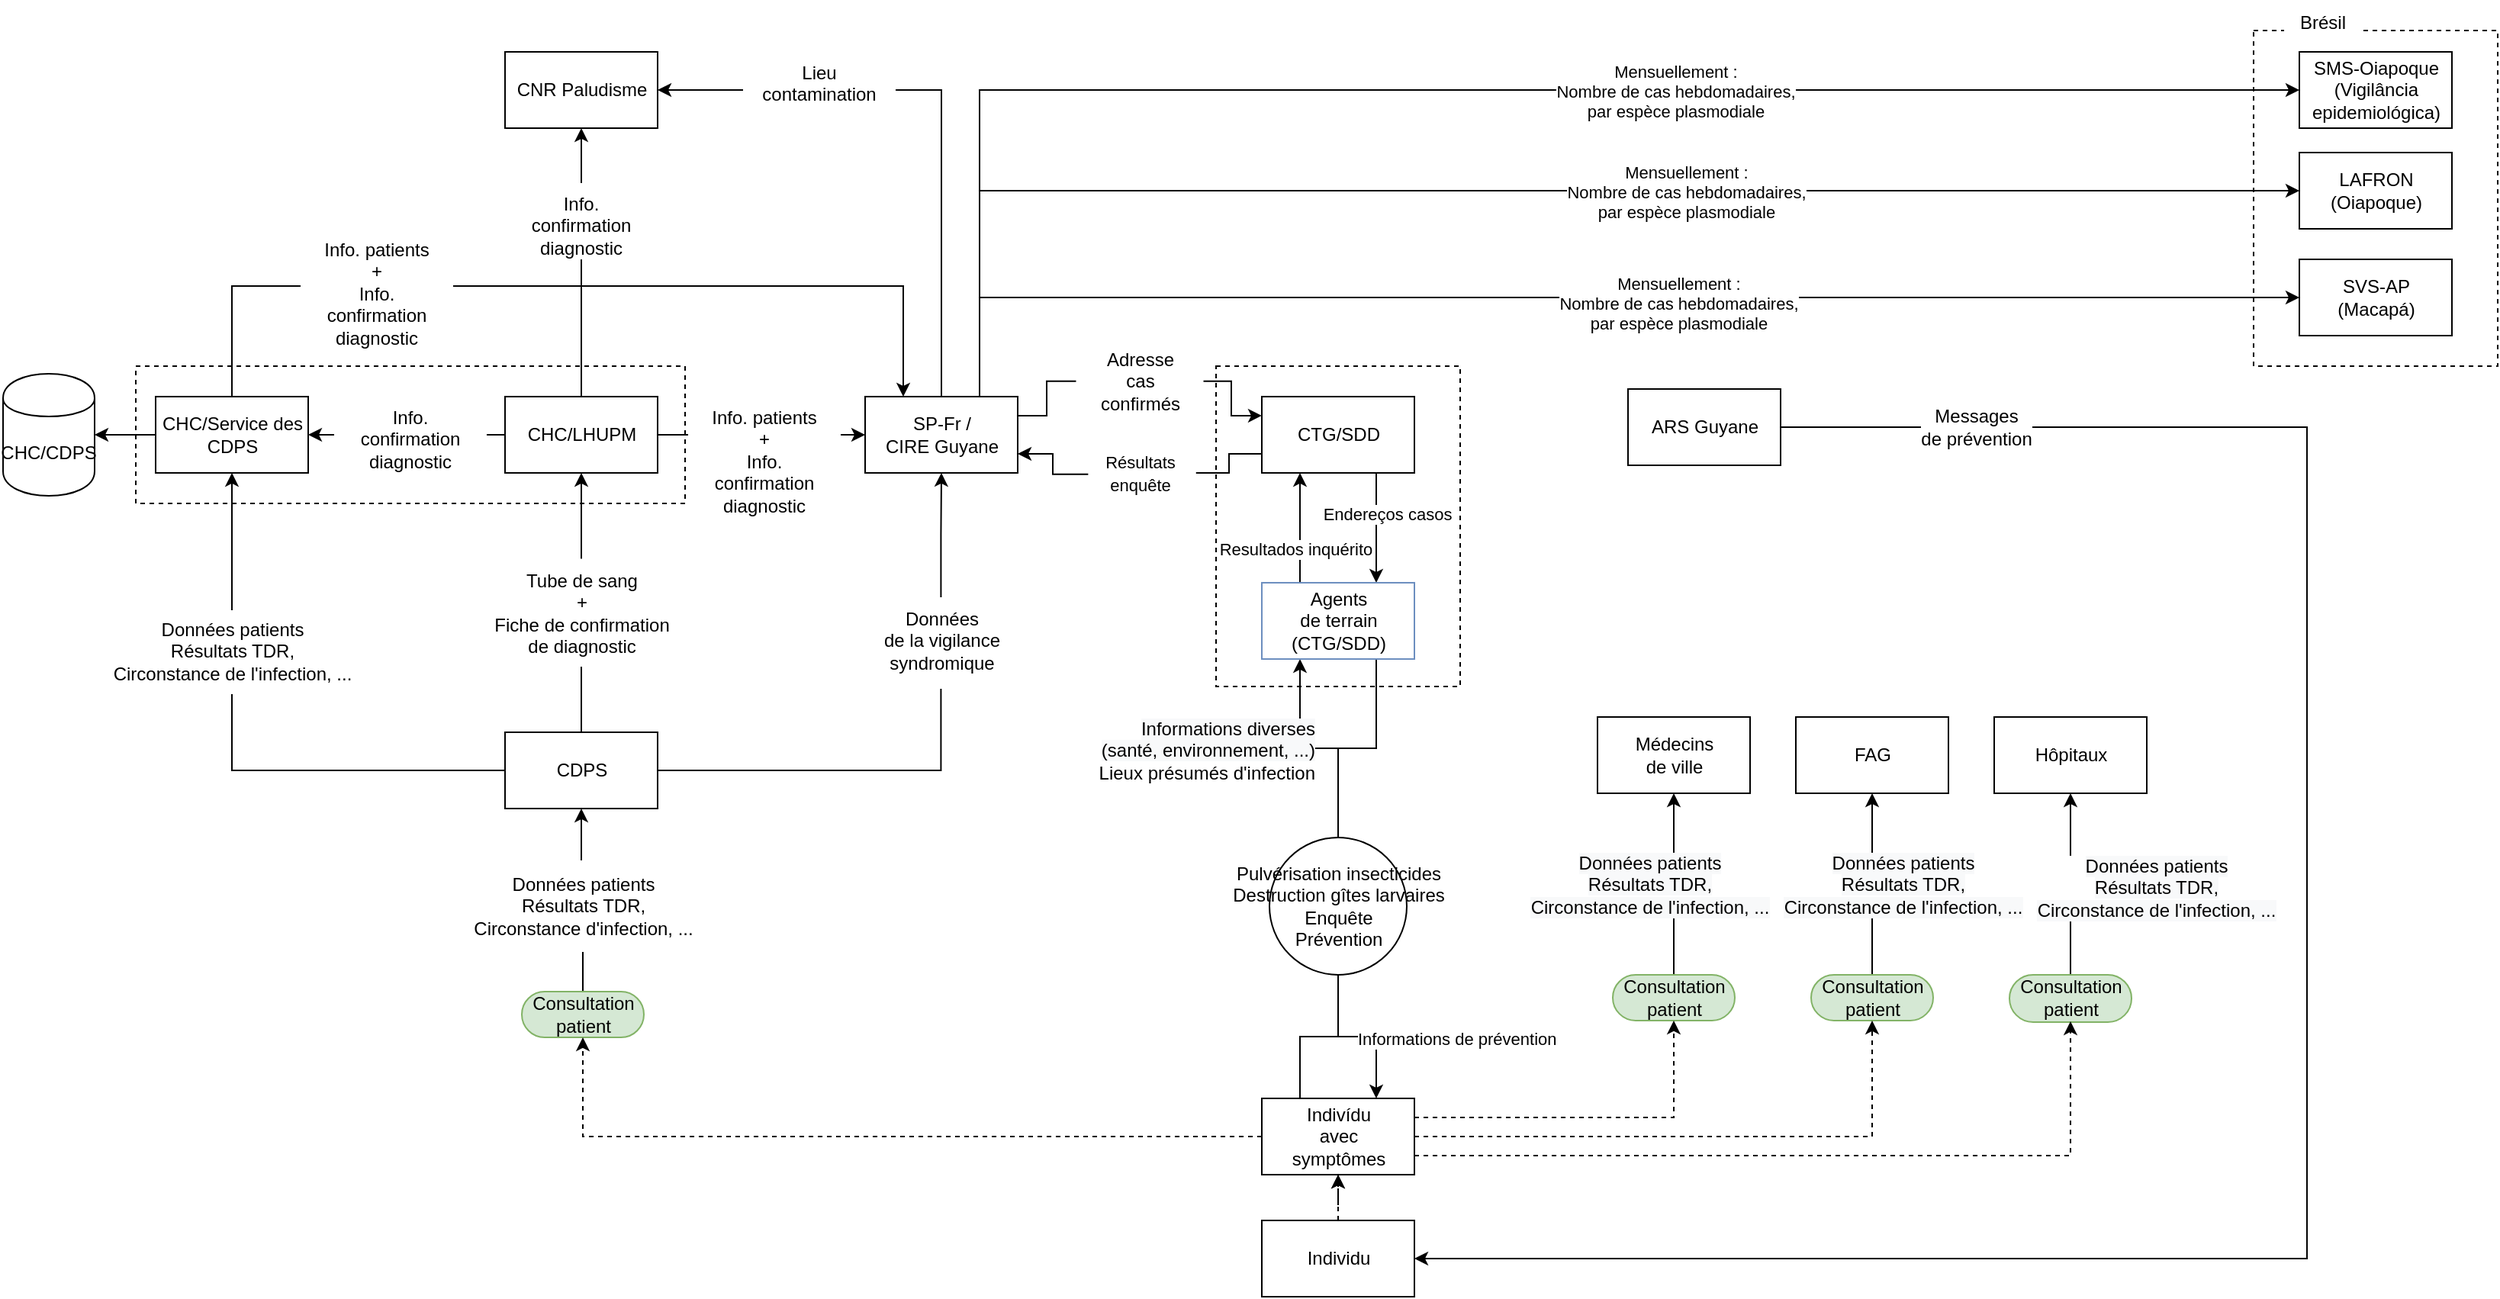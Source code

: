 <mxfile version="20.6.1" type="github">
  <diagram id="g7fYQ90FhEnoCOdFYeij" name="Page-1">
    <mxGraphModel dx="1355" dy="707" grid="0" gridSize="10" guides="1" tooltips="1" connect="1" arrows="1" fold="1" page="1" pageScale="1" pageWidth="827" pageHeight="1169" math="0" shadow="0">
      <root>
        <mxCell id="0" />
        <mxCell id="1" parent="0" />
        <mxCell id="soGgQo1d9cTRyv0vqCLj-78" value="" style="html=1;dashed=1;whitespace=wrap;fillColor=none;" parent="1" vertex="1">
          <mxGeometry x="890" y="520" width="160" height="210" as="geometry" />
        </mxCell>
        <mxCell id="soGgQo1d9cTRyv0vqCLj-1" value="CHC/CDPS" style="shape=cylinder;whiteSpace=wrap;html=1;boundedLbl=1;backgroundOutline=1;" parent="1" vertex="1">
          <mxGeometry x="95" y="524.99" width="60" height="80" as="geometry" />
        </mxCell>
        <mxCell id="soGgQo1d9cTRyv0vqCLj-3" style="edgeStyle=elbowEdgeStyle;rounded=0;orthogonalLoop=1;jettySize=auto;elbow=vertical;html=1;entryX=0.5;entryY=1;entryDx=0;entryDy=0;startArrow=none;exitX=0.5;exitY=-0.011;exitDx=0;exitDy=0;exitPerimeter=0;" parent="1" source="soGgQo1d9cTRyv0vqCLj-36" target="soGgQo1d9cTRyv0vqCLj-16" edge="1">
          <mxGeometry relative="1" as="geometry">
            <mxPoint x="474" y="619.99" as="sourcePoint" />
          </mxGeometry>
        </mxCell>
        <mxCell id="soGgQo1d9cTRyv0vqCLj-4" style="edgeStyle=elbowEdgeStyle;rounded=0;orthogonalLoop=1;jettySize=auto;html=1;entryX=0.5;entryY=1;entryDx=0;entryDy=0;startArrow=none;exitX=0.497;exitY=0.025;exitDx=0;exitDy=0;exitPerimeter=0;elbow=vertical;fillColor=#e51400;strokeColor=#000000;" parent="1" source="soGgQo1d9cTRyv0vqCLj-40" target="soGgQo1d9cTRyv0vqCLj-11" edge="1">
          <mxGeometry relative="1" as="geometry" />
        </mxCell>
        <mxCell id="soGgQo1d9cTRyv0vqCLj-85" style="edgeStyle=orthogonalEdgeStyle;rounded=0;orthogonalLoop=1;jettySize=auto;html=1;exitX=0;exitY=0.5;exitDx=0;exitDy=0;endArrow=none;endFill=0;" parent="1" source="soGgQo1d9cTRyv0vqCLj-5" target="soGgQo1d9cTRyv0vqCLj-38" edge="1">
          <mxGeometry relative="1" as="geometry" />
        </mxCell>
        <mxCell id="soGgQo1d9cTRyv0vqCLj-5" value="CDPS" style="html=1;dashed=0;whitespace=wrap;" parent="1" vertex="1">
          <mxGeometry x="424" y="760" width="100" height="50" as="geometry" />
        </mxCell>
        <mxCell id="soGgQo1d9cTRyv0vqCLj-6" style="edgeStyle=elbowEdgeStyle;rounded=0;orthogonalLoop=1;jettySize=auto;html=1;entryX=1;entryY=0.5;entryDx=0;entryDy=0;elbow=vertical;startArrow=none;exitX=0;exitY=0.5;exitDx=0;exitDy=0;" parent="1" source="soGgQo1d9cTRyv0vqCLj-7" target="soGgQo1d9cTRyv0vqCLj-1" edge="1">
          <mxGeometry relative="1" as="geometry">
            <mxPoint x="150" y="-390.01" as="targetPoint" />
            <mxPoint x="65" y="-420.01" as="sourcePoint" />
          </mxGeometry>
        </mxCell>
        <mxCell id="soGgQo1d9cTRyv0vqCLj-88" style="edgeStyle=orthogonalEdgeStyle;rounded=0;orthogonalLoop=1;jettySize=auto;html=1;exitX=1;exitY=0.75;exitDx=0;exitDy=0;entryX=0.25;entryY=0;entryDx=0;entryDy=0;fontColor=#000000;endArrow=classic;endFill=1;" parent="1" source="soGgQo1d9cTRyv0vqCLj-89" target="soGgQo1d9cTRyv0vqCLj-11" edge="1">
          <mxGeometry relative="1" as="geometry" />
        </mxCell>
        <mxCell id="soGgQo1d9cTRyv0vqCLj-90" style="edgeStyle=orthogonalEdgeStyle;rounded=0;orthogonalLoop=1;jettySize=auto;html=1;exitX=0.5;exitY=0;exitDx=0;exitDy=0;entryX=0;entryY=0.75;entryDx=0;entryDy=0;fontColor=#000000;endArrow=none;endFill=0;" parent="1" source="soGgQo1d9cTRyv0vqCLj-7" target="soGgQo1d9cTRyv0vqCLj-89" edge="1">
          <mxGeometry relative="1" as="geometry" />
        </mxCell>
        <mxCell id="soGgQo1d9cTRyv0vqCLj-7" value="CHC/Service des&lt;br&gt;CDPS" style="html=1;dashed=0;whitespace=wrap;" parent="1" vertex="1">
          <mxGeometry x="195" y="539.99" width="100" height="50" as="geometry" />
        </mxCell>
        <mxCell id="n1sZ7gGWq_7eU4WZFnXG-4" style="edgeStyle=orthogonalEdgeStyle;rounded=0;orthogonalLoop=1;jettySize=auto;html=1;exitX=0.75;exitY=0;exitDx=0;exitDy=0;entryX=0;entryY=0.5;entryDx=0;entryDy=0;" parent="1" source="soGgQo1d9cTRyv0vqCLj-11" target="n1sZ7gGWq_7eU4WZFnXG-1" edge="1">
          <mxGeometry relative="1" as="geometry" />
        </mxCell>
        <mxCell id="n1sZ7gGWq_7eU4WZFnXG-9" value="Mensuellement :&lt;br&gt;Nombre de cas hebdomadaires,&lt;br&gt;par espèce plasmodiale" style="edgeLabel;html=1;align=center;verticalAlign=middle;resizable=0;points=[];" parent="n1sZ7gGWq_7eU4WZFnXG-4" vertex="1" connectable="0">
          <mxGeometry x="0.233" y="-1" relative="1" as="geometry">
            <mxPoint as="offset" />
          </mxGeometry>
        </mxCell>
        <mxCell id="n1sZ7gGWq_7eU4WZFnXG-5" style="edgeStyle=orthogonalEdgeStyle;rounded=0;orthogonalLoop=1;jettySize=auto;html=1;exitX=0.75;exitY=0;exitDx=0;exitDy=0;entryX=0;entryY=0.5;entryDx=0;entryDy=0;" parent="1" source="soGgQo1d9cTRyv0vqCLj-11" target="n1sZ7gGWq_7eU4WZFnXG-2" edge="1">
          <mxGeometry relative="1" as="geometry" />
        </mxCell>
        <mxCell id="n1sZ7gGWq_7eU4WZFnXG-10" value="Mensuellement :&lt;br&gt;Nombre de cas hebdomadaires,&lt;br&gt;par espèce plasmodiale" style="edgeLabel;html=1;align=center;verticalAlign=middle;resizable=0;points=[];" parent="n1sZ7gGWq_7eU4WZFnXG-5" vertex="1" connectable="0">
          <mxGeometry x="0.196" y="-1" relative="1" as="geometry">
            <mxPoint as="offset" />
          </mxGeometry>
        </mxCell>
        <mxCell id="n1sZ7gGWq_7eU4WZFnXG-6" style="edgeStyle=orthogonalEdgeStyle;rounded=0;orthogonalLoop=1;jettySize=auto;html=1;exitX=0.75;exitY=0;exitDx=0;exitDy=0;entryX=0;entryY=0.5;entryDx=0;entryDy=0;" parent="1" source="soGgQo1d9cTRyv0vqCLj-11" target="n1sZ7gGWq_7eU4WZFnXG-3" edge="1">
          <mxGeometry relative="1" as="geometry" />
        </mxCell>
        <mxCell id="n1sZ7gGWq_7eU4WZFnXG-11" value="Mensuellement :&lt;br&gt;Nombre de cas hebdomadaires,&lt;br&gt;par espèce plasmodiale" style="edgeLabel;html=1;align=center;verticalAlign=middle;resizable=0;points=[];" parent="n1sZ7gGWq_7eU4WZFnXG-6" vertex="1" connectable="0">
          <mxGeometry x="0.125" y="-4" relative="1" as="geometry">
            <mxPoint as="offset" />
          </mxGeometry>
        </mxCell>
        <mxCell id="soGgQo1d9cTRyv0vqCLj-11" value="SP-Fr /&lt;br&gt;CIRE Guyane" style="html=1;dashed=0;whitespace=wrap;" parent="1" vertex="1">
          <mxGeometry x="660" y="539.99" width="100" height="50" as="geometry" />
        </mxCell>
        <mxCell id="soGgQo1d9cTRyv0vqCLj-12" value="CNR Paludisme" style="html=1;dashed=0;whitespace=wrap;" parent="1" vertex="1">
          <mxGeometry x="424" y="314" width="100" height="50" as="geometry" />
        </mxCell>
        <mxCell id="soGgQo1d9cTRyv0vqCLj-13" style="edgeStyle=orthogonalEdgeStyle;rounded=0;orthogonalLoop=1;jettySize=auto;html=1;exitX=0.5;exitY=0;exitDx=0;exitDy=0;entryX=0.5;entryY=1;entryDx=0;entryDy=0;startArrow=none;" parent="1" source="soGgQo1d9cTRyv0vqCLj-49" target="soGgQo1d9cTRyv0vqCLj-12" edge="1">
          <mxGeometry relative="1" as="geometry" />
        </mxCell>
        <mxCell id="soGgQo1d9cTRyv0vqCLj-14" style="edgeStyle=elbowEdgeStyle;rounded=0;orthogonalLoop=1;jettySize=auto;elbow=vertical;html=1;exitX=0;exitY=0.5;exitDx=0;exitDy=0;entryX=1;entryY=0.5;entryDx=0;entryDy=0;startArrow=none;" parent="1" source="soGgQo1d9cTRyv0vqCLj-58" target="soGgQo1d9cTRyv0vqCLj-7" edge="1">
          <mxGeometry relative="1" as="geometry">
            <Array as="points" />
          </mxGeometry>
        </mxCell>
        <mxCell id="soGgQo1d9cTRyv0vqCLj-15" style="edgeStyle=elbowEdgeStyle;rounded=0;orthogonalLoop=1;jettySize=auto;elbow=vertical;html=1;entryX=0;entryY=0.5;entryDx=0;entryDy=0;startArrow=none;" parent="1" source="soGgQo1d9cTRyv0vqCLj-51" target="soGgQo1d9cTRyv0vqCLj-11" edge="1">
          <mxGeometry relative="1" as="geometry" />
        </mxCell>
        <mxCell id="soGgQo1d9cTRyv0vqCLj-16" value="CHC/LHUPM" style="html=1;dashed=0;whitespace=wrap;" parent="1" vertex="1">
          <mxGeometry x="424" y="539.99" width="100" height="50" as="geometry" />
        </mxCell>
        <mxCell id="soGgQo1d9cTRyv0vqCLj-17" style="edgeStyle=elbowEdgeStyle;rounded=0;orthogonalLoop=1;jettySize=auto;html=1;startArrow=none;" parent="1" source="soGgQo1d9cTRyv0vqCLj-42" target="soGgQo1d9cTRyv0vqCLj-5" edge="1">
          <mxGeometry relative="1" as="geometry" />
        </mxCell>
        <mxCell id="soGgQo1d9cTRyv0vqCLj-18" style="edgeStyle=elbowEdgeStyle;rounded=0;orthogonalLoop=1;jettySize=auto;html=1;exitX=0.017;exitY=0.523;exitDx=0;exitDy=0;entryX=1;entryY=0.75;entryDx=0;entryDy=0;startArrow=none;exitPerimeter=0;" parent="1" source="soGgQo1d9cTRyv0vqCLj-34" target="soGgQo1d9cTRyv0vqCLj-11" edge="1">
          <mxGeometry relative="1" as="geometry" />
        </mxCell>
        <mxCell id="soGgQo1d9cTRyv0vqCLj-19" style="edgeStyle=orthogonalEdgeStyle;rounded=0;orthogonalLoop=1;jettySize=auto;html=1;exitX=0.75;exitY=1;exitDx=0;exitDy=0;entryX=0.75;entryY=0;entryDx=0;entryDy=0;strokeColor=#000000;endArrow=classic;endFill=1;" parent="1" source="soGgQo1d9cTRyv0vqCLj-21" target="soGgQo1d9cTRyv0vqCLj-76" edge="1">
          <mxGeometry relative="1" as="geometry" />
        </mxCell>
        <mxCell id="soGgQo1d9cTRyv0vqCLj-20" value="Endereços casos" style="edgeLabel;html=1;align=center;verticalAlign=middle;resizable=0;points=[];" parent="soGgQo1d9cTRyv0vqCLj-19" vertex="1" connectable="0">
          <mxGeometry x="-0.015" y="1" relative="1" as="geometry">
            <mxPoint x="6" y="-9" as="offset" />
          </mxGeometry>
        </mxCell>
        <mxCell id="soGgQo1d9cTRyv0vqCLj-21" value="CTG/SDD" style="html=1;dashed=0;whitespace=wrap;" parent="1" vertex="1">
          <mxGeometry x="920" y="539.99" width="100" height="50" as="geometry" />
        </mxCell>
        <mxCell id="soGgQo1d9cTRyv0vqCLj-23" value="Médecins&lt;br&gt;de ville" style="html=1;dashed=0;whitespace=wrap;" parent="1" vertex="1">
          <mxGeometry x="1140" y="750" width="100" height="50" as="geometry" />
        </mxCell>
        <mxCell id="soGgQo1d9cTRyv0vqCLj-25" value="FAG" style="html=1;dashed=0;whitespace=wrap;" parent="1" vertex="1">
          <mxGeometry x="1270" y="750" width="100" height="50" as="geometry" />
        </mxCell>
        <mxCell id="soGgQo1d9cTRyv0vqCLj-27" value="Hôpitaux" style="html=1;dashed=0;whitespace=wrap;" parent="1" vertex="1">
          <mxGeometry x="1400" y="750" width="100" height="50" as="geometry" />
        </mxCell>
        <mxCell id="soGgQo1d9cTRyv0vqCLj-28" style="edgeStyle=elbowEdgeStyle;rounded=0;orthogonalLoop=1;jettySize=auto;html=1;entryX=0.5;entryY=1;entryDx=0;entryDy=0;exitX=0.5;exitY=0.5;exitDx=0;exitDy=-15;exitPerimeter=0;" parent="1" source="soGgQo1d9cTRyv0vqCLj-61" target="soGgQo1d9cTRyv0vqCLj-23" edge="1">
          <mxGeometry relative="1" as="geometry">
            <mxPoint x="1190" y="465" as="targetPoint" />
            <mxPoint x="1190" y="603.97" as="sourcePoint" />
          </mxGeometry>
        </mxCell>
        <mxCell id="n1sZ7gGWq_7eU4WZFnXG-26" value="&lt;span style=&quot;background-color: rgb(248, 249, 250);&quot;&gt;Données patients&lt;/span&gt;&lt;br style=&quot;background-color: rgb(248, 249, 250);&quot;&gt;&lt;span style=&quot;background-color: rgb(248, 249, 250);&quot;&gt;Résultats TDR,&lt;/span&gt;&lt;br style=&quot;background-color: rgb(248, 249, 250);&quot;&gt;&lt;span style=&quot;background-color: rgb(248, 249, 250);&quot;&gt;Circonstance de l&#39;infection, ...&lt;/span&gt;" style="edgeLabel;html=1;align=center;verticalAlign=middle;resizable=0;points=[];fontSize=12;" parent="soGgQo1d9cTRyv0vqCLj-28" vertex="1" connectable="0">
          <mxGeometry x="0.319" y="-2" relative="1" as="geometry">
            <mxPoint x="-18" y="19" as="offset" />
          </mxGeometry>
        </mxCell>
        <mxCell id="soGgQo1d9cTRyv0vqCLj-29" style="edgeStyle=elbowEdgeStyle;rounded=0;orthogonalLoop=1;jettySize=auto;html=1;entryX=0.5;entryY=1;entryDx=0;entryDy=0;exitX=0.5;exitY=0.5;exitDx=0;exitDy=-15;exitPerimeter=0;" parent="1" source="soGgQo1d9cTRyv0vqCLj-62" target="soGgQo1d9cTRyv0vqCLj-25" edge="1">
          <mxGeometry relative="1" as="geometry">
            <mxPoint x="1320" y="465" as="targetPoint" />
            <mxPoint x="1320" y="603.97" as="sourcePoint" />
          </mxGeometry>
        </mxCell>
        <mxCell id="n1sZ7gGWq_7eU4WZFnXG-27" value="&lt;span style=&quot;background-color: rgb(248, 249, 250);&quot;&gt;Données patients&lt;/span&gt;&lt;br style=&quot;background-color: rgb(248, 249, 250);&quot;&gt;&lt;span style=&quot;background-color: rgb(248, 249, 250);&quot;&gt;Résultats TDR,&lt;/span&gt;&lt;br style=&quot;background-color: rgb(248, 249, 250);&quot;&gt;&lt;span style=&quot;background-color: rgb(248, 249, 250);&quot;&gt;Circonstance de l&#39;infection, ...&lt;/span&gt;" style="edgeLabel;html=1;align=center;verticalAlign=middle;resizable=0;points=[];fontSize=12;" parent="soGgQo1d9cTRyv0vqCLj-29" vertex="1" connectable="0">
          <mxGeometry x="0.396" relative="1" as="geometry">
            <mxPoint x="20" y="24" as="offset" />
          </mxGeometry>
        </mxCell>
        <mxCell id="soGgQo1d9cTRyv0vqCLj-30" style="edgeStyle=elbowEdgeStyle;rounded=0;orthogonalLoop=1;jettySize=auto;html=1;entryX=0.5;entryY=1;entryDx=0;entryDy=0;exitX=0.5;exitY=0.5;exitDx=0;exitDy=-15;exitPerimeter=0;" parent="1" source="soGgQo1d9cTRyv0vqCLj-63" target="soGgQo1d9cTRyv0vqCLj-27" edge="1">
          <mxGeometry relative="1" as="geometry">
            <mxPoint x="1450" y="465" as="targetPoint" />
            <mxPoint x="1450" y="603.97" as="sourcePoint" />
          </mxGeometry>
        </mxCell>
        <mxCell id="n1sZ7gGWq_7eU4WZFnXG-28" value="&lt;span style=&quot;background-color: rgb(248, 249, 250);&quot;&gt;Données patients&lt;/span&gt;&lt;br style=&quot;background-color: rgb(248, 249, 250);&quot;&gt;&lt;span style=&quot;background-color: rgb(248, 249, 250);&quot;&gt;Résultats TDR,&lt;/span&gt;&lt;br style=&quot;background-color: rgb(248, 249, 250);&quot;&gt;&lt;span style=&quot;background-color: rgb(248, 249, 250);&quot;&gt;Circonstance de l&#39;infection, ...&lt;/span&gt;" style="edgeLabel;html=1;align=center;verticalAlign=middle;resizable=0;points=[];fontSize=12;" parent="soGgQo1d9cTRyv0vqCLj-30" vertex="1" connectable="0">
          <mxGeometry x="0.45" y="-2" relative="1" as="geometry">
            <mxPoint x="54" y="29" as="offset" />
          </mxGeometry>
        </mxCell>
        <mxCell id="soGgQo1d9cTRyv0vqCLj-77" style="edgeStyle=orthogonalEdgeStyle;rounded=0;orthogonalLoop=1;jettySize=auto;html=1;entryX=0;entryY=0.25;entryDx=0;entryDy=0;exitX=1.022;exitY=0.498;exitDx=0;exitDy=0;exitPerimeter=0;" parent="1" source="soGgQo1d9cTRyv0vqCLj-32" target="soGgQo1d9cTRyv0vqCLj-21" edge="1">
          <mxGeometry relative="1" as="geometry" />
        </mxCell>
        <mxCell id="soGgQo1d9cTRyv0vqCLj-32" value="Adresse&lt;br&gt;cas&lt;br&gt;confirmés" style="text;html=1;align=center;verticalAlign=middle;resizable=0;points=[];autosize=1;strokeColor=none;fillColor=none;" parent="1" vertex="1">
          <mxGeometry x="800" y="500" width="80" height="60" as="geometry" />
        </mxCell>
        <mxCell id="soGgQo1d9cTRyv0vqCLj-33" value="" style="edgeStyle=elbowEdgeStyle;rounded=0;orthogonalLoop=1;jettySize=auto;html=1;endArrow=none;entryX=-0.022;entryY=0.498;entryDx=0;entryDy=0;entryPerimeter=0;exitX=1;exitY=0.25;exitDx=0;exitDy=0;" parent="1" source="soGgQo1d9cTRyv0vqCLj-11" target="soGgQo1d9cTRyv0vqCLj-32" edge="1">
          <mxGeometry relative="1" as="geometry">
            <mxPoint x="525" y="183" as="sourcePoint" />
            <mxPoint x="625" y="182.5" as="targetPoint" />
          </mxGeometry>
        </mxCell>
        <mxCell id="soGgQo1d9cTRyv0vqCLj-34" value="&lt;span style=&quot;font-size: 11px; background-color: rgb(255, 255, 255);&quot;&gt;Résultats&lt;br&gt;enquête&lt;br&gt;&lt;/span&gt;" style="text;html=1;align=center;verticalAlign=middle;resizable=0;points=[];autosize=1;strokeColor=none;fillColor=none;" parent="1" vertex="1">
          <mxGeometry x="805" y="570" width="70" height="40" as="geometry" />
        </mxCell>
        <mxCell id="soGgQo1d9cTRyv0vqCLj-35" value="" style="edgeStyle=elbowEdgeStyle;rounded=0;orthogonalLoop=1;jettySize=auto;html=1;endArrow=none;entryX=1.027;entryY=0.5;entryDx=0;entryDy=0;entryPerimeter=0;exitX=0;exitY=0.75;exitDx=0;exitDy=0;" parent="1" source="soGgQo1d9cTRyv0vqCLj-21" target="soGgQo1d9cTRyv0vqCLj-34" edge="1">
          <mxGeometry relative="1" as="geometry">
            <mxPoint x="920" y="580" as="sourcePoint" />
            <mxPoint x="738" y="695" as="targetPoint" />
          </mxGeometry>
        </mxCell>
        <mxCell id="soGgQo1d9cTRyv0vqCLj-36" value="Tube de sang&lt;br&gt;+&lt;br&gt;Fiche de confirmation&lt;br&gt;de diagnostic" style="text;html=1;align=center;verticalAlign=middle;resizable=0;points=[];autosize=1;strokeColor=none;fillColor=none;" parent="1" vertex="1">
          <mxGeometry x="404" y="646.99" width="140" height="70" as="geometry" />
        </mxCell>
        <mxCell id="soGgQo1d9cTRyv0vqCLj-37" value="" style="edgeStyle=elbowEdgeStyle;rounded=0;orthogonalLoop=1;jettySize=auto;elbow=vertical;html=1;entryX=0.5;entryY=1;entryDx=0;entryDy=0;endArrow=none;" parent="1" source="soGgQo1d9cTRyv0vqCLj-5" target="soGgQo1d9cTRyv0vqCLj-36" edge="1">
          <mxGeometry relative="1" as="geometry">
            <mxPoint x="475" y="630" as="sourcePoint" />
            <mxPoint x="475" y="420" as="targetPoint" />
          </mxGeometry>
        </mxCell>
        <mxCell id="soGgQo1d9cTRyv0vqCLj-84" style="edgeStyle=orthogonalEdgeStyle;rounded=0;orthogonalLoop=1;jettySize=auto;html=1;entryX=0.5;entryY=1;entryDx=0;entryDy=0;endArrow=classic;endFill=1;" parent="1" source="soGgQo1d9cTRyv0vqCLj-38" target="soGgQo1d9cTRyv0vqCLj-7" edge="1">
          <mxGeometry relative="1" as="geometry" />
        </mxCell>
        <mxCell id="soGgQo1d9cTRyv0vqCLj-38" value="Données patients&lt;br&gt;Résultats TDR,&lt;br&gt;Circonstance de l&#39;infection, ..." style="text;html=1;align=center;verticalAlign=middle;resizable=0;points=[];autosize=1;strokeColor=none;fillColor=none;" parent="1" vertex="1">
          <mxGeometry x="158" y="679.99" width="174" height="55" as="geometry" />
        </mxCell>
        <mxCell id="soGgQo1d9cTRyv0vqCLj-40" value="Données&lt;br&gt;de la vigilance&lt;br&gt;syndromique" style="text;html=1;align=center;verticalAlign=middle;resizable=0;points=[];autosize=1;strokeColor=none;fillColor=none;" parent="1" vertex="1">
          <mxGeometry x="660" y="670" width="100" height="60" as="geometry" />
        </mxCell>
        <mxCell id="soGgQo1d9cTRyv0vqCLj-41" value="" style="edgeStyle=elbowEdgeStyle;rounded=0;orthogonalLoop=1;jettySize=auto;html=1;endArrow=none;elbow=vertical;exitX=1;exitY=0.5;exitDx=0;exitDy=0;fillColor=#e51400;strokeColor=#000000;entryX=0.497;entryY=1.025;entryDx=0;entryDy=0;entryPerimeter=0;" parent="1" source="soGgQo1d9cTRyv0vqCLj-5" target="soGgQo1d9cTRyv0vqCLj-40" edge="1">
          <mxGeometry relative="1" as="geometry">
            <mxPoint x="525" y="655" as="sourcePoint" />
            <mxPoint x="545" y="267.5" as="targetPoint" />
            <Array as="points">
              <mxPoint x="670" y="785" />
            </Array>
          </mxGeometry>
        </mxCell>
        <mxCell id="soGgQo1d9cTRyv0vqCLj-42" value="Données patients&lt;br&gt;Résultats TDR,&lt;br&gt;Circonstance d&#39;infection, ..." style="text;html=1;align=center;verticalAlign=middle;resizable=0;points=[];autosize=1;strokeColor=none;fillColor=none;" parent="1" vertex="1">
          <mxGeometry x="390" y="843.97" width="170" height="60" as="geometry" />
        </mxCell>
        <mxCell id="soGgQo1d9cTRyv0vqCLj-43" value="" style="edgeStyle=elbowEdgeStyle;rounded=0;orthogonalLoop=1;jettySize=auto;html=1;entryX=0.5;entryY=1;entryDx=0;entryDy=0;endArrow=none;exitX=0.5;exitY=0.5;exitDx=0;exitDy=-15;exitPerimeter=0;" parent="1" source="soGgQo1d9cTRyv0vqCLj-64" target="soGgQo1d9cTRyv0vqCLj-42" edge="1">
          <mxGeometry relative="1" as="geometry">
            <mxPoint x="475" y="848.97" as="sourcePoint" />
            <mxPoint x="475" y="680" as="targetPoint" />
          </mxGeometry>
        </mxCell>
        <mxCell id="soGgQo1d9cTRyv0vqCLj-49" value="&lt;span style=&quot;color: rgb(0, 0, 0);&quot;&gt;Info.&lt;/span&gt;&lt;br style=&quot;color: rgb(0, 0, 0);&quot;&gt;&lt;span style=&quot;color: rgb(0, 0, 0);&quot;&gt;confirmation&lt;/span&gt;&lt;br style=&quot;color: rgb(0, 0, 0);&quot;&gt;&lt;span style=&quot;color: rgb(0, 0, 0);&quot;&gt;diagnostic&lt;/span&gt;" style="text;whiteSpace=wrap;html=1;fontColor=#3399FF;align=center;" parent="1" vertex="1">
          <mxGeometry x="424" y="400" width="100" height="50" as="geometry" />
        </mxCell>
        <mxCell id="soGgQo1d9cTRyv0vqCLj-50" value="" style="edgeStyle=orthogonalEdgeStyle;rounded=0;orthogonalLoop=1;jettySize=auto;html=1;exitX=0.5;exitY=0;exitDx=0;exitDy=0;endArrow=none;entryX=0.5;entryY=1;entryDx=0;entryDy=0;" parent="1" source="soGgQo1d9cTRyv0vqCLj-16" target="soGgQo1d9cTRyv0vqCLj-49" edge="1">
          <mxGeometry relative="1" as="geometry">
            <mxPoint x="445" y="380.5" as="sourcePoint" />
            <mxPoint x="474" y="483" as="targetPoint" />
          </mxGeometry>
        </mxCell>
        <mxCell id="soGgQo1d9cTRyv0vqCLj-51" value="&lt;span style=&quot;color: rgb(0, 0, 0);&quot;&gt;Info. patients&lt;br&gt;+&lt;br&gt;Info.&lt;/span&gt;&lt;br style=&quot;color: rgb(0, 0, 0);&quot;&gt;&lt;span style=&quot;color: rgb(0, 0, 0);&quot;&gt;confirmation&lt;/span&gt;&lt;br style=&quot;color: rgb(0, 0, 0);&quot;&gt;&lt;span style=&quot;color: rgb(0, 0, 0);&quot;&gt;diagnostic&lt;/span&gt;" style="text;whiteSpace=wrap;html=1;fontColor=#3399FF;align=center;" parent="1" vertex="1">
          <mxGeometry x="544" y="539.99" width="100" height="50" as="geometry" />
        </mxCell>
        <mxCell id="soGgQo1d9cTRyv0vqCLj-52" value="" style="edgeStyle=elbowEdgeStyle;rounded=0;orthogonalLoop=1;jettySize=auto;elbow=vertical;html=1;entryX=0;entryY=0.5;entryDx=0;entryDy=0;endArrow=none;exitX=1;exitY=0.5;exitDx=0;exitDy=0;" parent="1" source="soGgQo1d9cTRyv0vqCLj-16" target="soGgQo1d9cTRyv0vqCLj-51" edge="1">
          <mxGeometry relative="1" as="geometry">
            <mxPoint x="395" y="343" as="sourcePoint" />
            <mxPoint x="450" y="238" as="targetPoint" />
          </mxGeometry>
        </mxCell>
        <mxCell id="soGgQo1d9cTRyv0vqCLj-53" style="edgeStyle=elbowEdgeStyle;rounded=0;orthogonalLoop=1;jettySize=auto;html=1;exitX=0;exitY=0.5;exitDx=0;exitDy=0;entryX=1;entryY=0.5;entryDx=0;entryDy=0;strokeWidth=1;fontColor=#3399FF;" parent="1" source="soGgQo1d9cTRyv0vqCLj-54" target="soGgQo1d9cTRyv0vqCLj-12" edge="1">
          <mxGeometry relative="1" as="geometry" />
        </mxCell>
        <mxCell id="soGgQo1d9cTRyv0vqCLj-54" value="&lt;span style=&quot;color: rgb(0, 0, 0);&quot;&gt;Lieu&lt;br&gt;contamination&lt;/span&gt;" style="text;whiteSpace=wrap;html=1;fontColor=#3399FF;align=center;" parent="1" vertex="1">
          <mxGeometry x="580" y="314" width="100" height="50" as="geometry" />
        </mxCell>
        <mxCell id="soGgQo1d9cTRyv0vqCLj-55" value="" style="edgeStyle=elbowEdgeStyle;rounded=0;orthogonalLoop=1;jettySize=auto;html=1;entryX=1;entryY=0.5;entryDx=0;entryDy=0;exitX=0.5;exitY=0;exitDx=0;exitDy=0;endArrow=none;" parent="1" source="soGgQo1d9cTRyv0vqCLj-11" target="soGgQo1d9cTRyv0vqCLj-54" edge="1">
          <mxGeometry relative="1" as="geometry">
            <mxPoint x="475" y="265" as="sourcePoint" />
            <mxPoint x="675" y="345" as="targetPoint" />
            <Array as="points">
              <mxPoint x="710" y="490" />
            </Array>
          </mxGeometry>
        </mxCell>
        <mxCell id="soGgQo1d9cTRyv0vqCLj-58" value="&lt;font color=&quot;#000000&quot;&gt;Info.&lt;br&gt;confirmation&lt;br&gt;diagnostic&lt;/font&gt;" style="text;whiteSpace=wrap;html=1;fontColor=#3399FF;align=center;" parent="1" vertex="1">
          <mxGeometry x="312" y="539.99" width="100" height="50" as="geometry" />
        </mxCell>
        <mxCell id="soGgQo1d9cTRyv0vqCLj-59" value="" style="edgeStyle=elbowEdgeStyle;rounded=0;orthogonalLoop=1;jettySize=auto;elbow=vertical;html=1;exitX=0;exitY=0.5;exitDx=0;exitDy=0;entryX=1;entryY=0.5;entryDx=0;entryDy=0;endArrow=none;" parent="1" source="soGgQo1d9cTRyv0vqCLj-16" target="soGgQo1d9cTRyv0vqCLj-58" edge="1">
          <mxGeometry relative="1" as="geometry">
            <mxPoint x="345" y="380.5" as="sourcePoint" />
            <mxPoint x="305" y="458" as="targetPoint" />
          </mxGeometry>
        </mxCell>
        <mxCell id="soGgQo1d9cTRyv0vqCLj-61" value="Consultation&lt;br&gt;patient" style="html=1;dashed=0;whitespace=wrap;shape=mxgraph.dfd.start;fillColor=#d5e8d4;strokeColor=#82b366;" parent="1" vertex="1">
          <mxGeometry x="1150" y="918.97" width="80" height="30" as="geometry" />
        </mxCell>
        <mxCell id="soGgQo1d9cTRyv0vqCLj-62" value="Consultation&lt;br&gt;patient" style="html=1;dashed=0;whitespace=wrap;shape=mxgraph.dfd.start;fillColor=#d5e8d4;strokeColor=#82b366;" parent="1" vertex="1">
          <mxGeometry x="1280" y="918.97" width="80" height="30" as="geometry" />
        </mxCell>
        <mxCell id="soGgQo1d9cTRyv0vqCLj-63" value="Consultation&lt;br&gt;patient" style="html=1;dashed=0;whitespace=wrap;shape=mxgraph.dfd.start;fillColor=#d5e8d4;strokeColor=#82b366;" parent="1" vertex="1">
          <mxGeometry x="1410" y="918.97" width="80" height="31.03" as="geometry" />
        </mxCell>
        <mxCell id="soGgQo1d9cTRyv0vqCLj-64" value="Consultation&lt;br&gt;patient" style="html=1;dashed=0;whitespace=wrap;shape=mxgraph.dfd.start;fillColor=#d5e8d4;strokeColor=#82b366;" parent="1" vertex="1">
          <mxGeometry x="435" y="930" width="80" height="30" as="geometry" />
        </mxCell>
        <mxCell id="soGgQo1d9cTRyv0vqCLj-65" style="edgeStyle=orthogonalEdgeStyle;rounded=0;orthogonalLoop=1;jettySize=auto;html=1;entryX=0.5;entryY=0.5;entryDx=0;entryDy=15;entryPerimeter=0;dashed=1;" parent="1" source="soGgQo1d9cTRyv0vqCLj-71" target="soGgQo1d9cTRyv0vqCLj-64" edge="1">
          <mxGeometry relative="1" as="geometry" />
        </mxCell>
        <mxCell id="soGgQo1d9cTRyv0vqCLj-66" style="edgeStyle=orthogonalEdgeStyle;rounded=0;orthogonalLoop=1;jettySize=auto;html=1;entryX=0.25;entryY=1;entryDx=0;entryDy=0;endArrow=classic;endFill=1;" parent="1" source="soGgQo1d9cTRyv0vqCLj-79" target="soGgQo1d9cTRyv0vqCLj-76" edge="1">
          <mxGeometry relative="1" as="geometry" />
        </mxCell>
        <mxCell id="soGgQo1d9cTRyv0vqCLj-83" value="&lt;font style=&quot;font-size: 12px;&quot;&gt;&lt;span style=&quot;background-color: rgb(248, 249, 250);&quot;&gt;Informations diverses&lt;br&gt;(santé, environnement, ...)&lt;br&gt;&lt;/span&gt;Lieux présumés d&#39;infection&lt;/font&gt;" style="edgeLabel;html=1;align=right;verticalAlign=middle;resizable=0;points=[];" parent="soGgQo1d9cTRyv0vqCLj-66" vertex="1" connectable="0">
          <mxGeometry x="-0.187" y="5" relative="1" as="geometry">
            <mxPoint x="-10" as="offset" />
          </mxGeometry>
        </mxCell>
        <mxCell id="soGgQo1d9cTRyv0vqCLj-68" style="edgeStyle=orthogonalEdgeStyle;rounded=0;orthogonalLoop=1;jettySize=auto;html=1;exitX=1;exitY=0.25;exitDx=0;exitDy=0;entryX=0.5;entryY=0.5;entryDx=0;entryDy=15;entryPerimeter=0;endArrow=classic;endFill=1;dashed=1;" parent="1" source="soGgQo1d9cTRyv0vqCLj-71" target="soGgQo1d9cTRyv0vqCLj-61" edge="1">
          <mxGeometry relative="1" as="geometry" />
        </mxCell>
        <mxCell id="soGgQo1d9cTRyv0vqCLj-69" style="edgeStyle=orthogonalEdgeStyle;rounded=0;orthogonalLoop=1;jettySize=auto;html=1;entryX=0.5;entryY=0.5;entryDx=0;entryDy=15;entryPerimeter=0;endArrow=classic;endFill=1;exitX=1;exitY=0.5;exitDx=0;exitDy=0;dashed=1;" parent="1" source="soGgQo1d9cTRyv0vqCLj-71" target="soGgQo1d9cTRyv0vqCLj-62" edge="1">
          <mxGeometry relative="1" as="geometry">
            <mxPoint x="1120" y="970" as="sourcePoint" />
          </mxGeometry>
        </mxCell>
        <mxCell id="soGgQo1d9cTRyv0vqCLj-70" style="edgeStyle=orthogonalEdgeStyle;rounded=0;orthogonalLoop=1;jettySize=auto;html=1;exitX=1;exitY=0.75;exitDx=0;exitDy=0;entryX=0.5;entryY=0.5;entryDx=0;entryDy=15;entryPerimeter=0;endArrow=classic;endFill=1;dashed=1;" parent="1" source="soGgQo1d9cTRyv0vqCLj-71" target="soGgQo1d9cTRyv0vqCLj-63" edge="1">
          <mxGeometry relative="1" as="geometry" />
        </mxCell>
        <mxCell id="soGgQo1d9cTRyv0vqCLj-80" style="edgeStyle=orthogonalEdgeStyle;rounded=0;orthogonalLoop=1;jettySize=auto;html=1;exitX=0.25;exitY=0;exitDx=0;exitDy=0;entryX=0.5;entryY=1;entryDx=0;entryDy=0;endArrow=none;endFill=0;" parent="1" source="soGgQo1d9cTRyv0vqCLj-71" target="soGgQo1d9cTRyv0vqCLj-79" edge="1">
          <mxGeometry relative="1" as="geometry" />
        </mxCell>
        <mxCell id="soGgQo1d9cTRyv0vqCLj-71" value="Indivídu&lt;br&gt;avec&lt;br&gt;symptômes" style="html=1;dashed=0;whitespace=wrap;" parent="1" vertex="1">
          <mxGeometry x="920" y="1000" width="100" height="50" as="geometry" />
        </mxCell>
        <mxCell id="soGgQo1d9cTRyv0vqCLj-72" value="" style="edgeStyle=orthogonalEdgeStyle;rounded=0;orthogonalLoop=1;jettySize=auto;html=1;endArrow=none;entryX=0.5;entryY=0;entryDx=0;entryDy=0;endFill=0;startArrow=none;exitX=0.75;exitY=1;exitDx=0;exitDy=0;" parent="1" source="soGgQo1d9cTRyv0vqCLj-76" target="soGgQo1d9cTRyv0vqCLj-79" edge="1">
          <mxGeometry relative="1" as="geometry">
            <mxPoint x="1725" y="416.23" as="sourcePoint" />
            <mxPoint x="1180" y="1043.73" as="targetPoint" />
          </mxGeometry>
        </mxCell>
        <mxCell id="soGgQo1d9cTRyv0vqCLj-74" style="edgeStyle=orthogonalEdgeStyle;rounded=0;orthogonalLoop=1;jettySize=auto;html=1;exitX=0.25;exitY=0;exitDx=0;exitDy=0;entryX=0.25;entryY=1;entryDx=0;entryDy=0;strokeColor=#000000;endArrow=classic;endFill=1;" parent="1" source="soGgQo1d9cTRyv0vqCLj-76" target="soGgQo1d9cTRyv0vqCLj-21" edge="1">
          <mxGeometry relative="1" as="geometry" />
        </mxCell>
        <mxCell id="soGgQo1d9cTRyv0vqCLj-75" value="Resultados inquérito" style="edgeLabel;html=1;align=center;verticalAlign=middle;resizable=0;points=[];" parent="soGgQo1d9cTRyv0vqCLj-74" vertex="1" connectable="0">
          <mxGeometry x="0.069" y="9" relative="1" as="geometry">
            <mxPoint x="6" y="16" as="offset" />
          </mxGeometry>
        </mxCell>
        <mxCell id="soGgQo1d9cTRyv0vqCLj-76" value="Agents&lt;br&gt;de terrain&lt;br&gt;(CTG/SDD)" style="html=1;dashed=0;whitespace=wrap;fillColor=none;gradientColor=#7ea6e0;strokeColor=#6c8ebf;" parent="1" vertex="1">
          <mxGeometry x="920" y="661.99" width="100" height="50" as="geometry" />
        </mxCell>
        <mxCell id="soGgQo1d9cTRyv0vqCLj-81" style="edgeStyle=orthogonalEdgeStyle;rounded=0;orthogonalLoop=1;jettySize=auto;html=1;exitX=0.5;exitY=1;exitDx=0;exitDy=0;entryX=0.75;entryY=0;entryDx=0;entryDy=0;endArrow=classic;endFill=1;" parent="1" source="soGgQo1d9cTRyv0vqCLj-79" target="soGgQo1d9cTRyv0vqCLj-71" edge="1">
          <mxGeometry relative="1" as="geometry" />
        </mxCell>
        <mxCell id="soGgQo1d9cTRyv0vqCLj-82" value="&lt;span style=&quot;&quot;&gt;Informations de prévention&lt;/span&gt;" style="edgeLabel;html=1;align=left;verticalAlign=middle;resizable=0;points=[];" parent="soGgQo1d9cTRyv0vqCLj-81" vertex="1" connectable="0">
          <mxGeometry x="-0.18" relative="1" as="geometry">
            <mxPoint x="8" y="1" as="offset" />
          </mxGeometry>
        </mxCell>
        <mxCell id="soGgQo1d9cTRyv0vqCLj-79" value="&lt;div style=&quot;&quot;&gt;&lt;div&gt;&lt;span style=&quot;background-color: initial;&quot;&gt;Pulvérisation insecticides&lt;/span&gt;&lt;/div&gt;&lt;span style=&quot;text-align: left; background-color: initial;&quot;&gt;&lt;div style=&quot;text-align: center;&quot;&gt;&lt;span style=&quot;background-color: initial;&quot;&gt;Destruction gîtes larvaires&lt;/span&gt;&lt;/div&gt;&lt;/span&gt;&lt;span style=&quot;text-align: left; background-color: initial;&quot;&gt;&lt;div style=&quot;text-align: center;&quot;&gt;&lt;span style=&quot;background-color: initial;&quot;&gt;Enquête&lt;/span&gt;&lt;/div&gt;&lt;div style=&quot;text-align: center;&quot;&gt;&lt;span style=&quot;background-color: initial;&quot;&gt;Prévention&lt;/span&gt;&lt;/div&gt;&lt;/span&gt;&lt;/div&gt;" style="shape=ellipse;html=1;dashed=0;whitespace=wrap;aspect=fixed;perimeter=ellipsePerimeter;fillColor=none;align=center;labelPosition=center;verticalLabelPosition=middle;verticalAlign=middle;" parent="1" vertex="1">
          <mxGeometry x="925" y="828.97" width="90" height="90" as="geometry" />
        </mxCell>
        <mxCell id="soGgQo1d9cTRyv0vqCLj-87" value="" style="html=1;dashed=1;whitespace=wrap;fillColor=none;" parent="1" vertex="1">
          <mxGeometry x="182" y="520" width="360" height="90" as="geometry" />
        </mxCell>
        <mxCell id="soGgQo1d9cTRyv0vqCLj-89" value="&lt;span style=&quot;color: rgb(0, 0, 0);&quot;&gt;Info. patients&lt;br&gt;+&lt;br&gt;Info.&lt;/span&gt;&lt;br style=&quot;color: rgb(0, 0, 0);&quot;&gt;&lt;span style=&quot;color: rgb(0, 0, 0);&quot;&gt;confirmation&lt;/span&gt;&lt;br style=&quot;color: rgb(0, 0, 0);&quot;&gt;&lt;span style=&quot;color: rgb(0, 0, 0);&quot;&gt;diagnostic&lt;/span&gt;" style="text;whiteSpace=wrap;html=1;fontColor=#3399FF;align=center;" parent="1" vertex="1">
          <mxGeometry x="290" y="430" width="100" height="50" as="geometry" />
        </mxCell>
        <mxCell id="n1sZ7gGWq_7eU4WZFnXG-1" value="SMS-Oiapoque&lt;br&gt;(Vigilância&lt;br&gt;epidemiológica)" style="html=1;dashed=0;whitespace=wrap;" parent="1" vertex="1">
          <mxGeometry x="1600" y="314" width="100" height="50" as="geometry" />
        </mxCell>
        <mxCell id="n1sZ7gGWq_7eU4WZFnXG-2" value="LAFRON&lt;br&gt;(Oiapoque)" style="html=1;dashed=0;whitespace=wrap;" parent="1" vertex="1">
          <mxGeometry x="1600" y="380" width="100" height="50" as="geometry" />
        </mxCell>
        <mxCell id="n1sZ7gGWq_7eU4WZFnXG-3" value="SVS-AP&lt;br&gt;(Macapá)" style="html=1;dashed=0;whitespace=wrap;" parent="1" vertex="1">
          <mxGeometry x="1600" y="450" width="100" height="50" as="geometry" />
        </mxCell>
        <mxCell id="n1sZ7gGWq_7eU4WZFnXG-7" value="" style="html=1;dashed=1;whitespace=wrap;fillColor=none;" parent="1" vertex="1">
          <mxGeometry x="1570" y="300" width="160" height="220" as="geometry" />
        </mxCell>
        <mxCell id="n1sZ7gGWq_7eU4WZFnXG-8" value="Brésil" style="text;html=1;align=center;verticalAlign=middle;resizable=0;points=[];autosize=1;strokeColor=none;fillColor=default;" parent="1" vertex="1">
          <mxGeometry x="1590" y="280" width="50" height="30" as="geometry" />
        </mxCell>
        <mxCell id="n1sZ7gGWq_7eU4WZFnXG-20" style="edgeStyle=orthogonalEdgeStyle;rounded=0;orthogonalLoop=1;jettySize=auto;html=1;entryX=1;entryY=0.5;entryDx=0;entryDy=0;fontSize=12;" parent="1" source="n1sZ7gGWq_7eU4WZFnXG-12" target="n1sZ7gGWq_7eU4WZFnXG-13" edge="1">
          <mxGeometry relative="1" as="geometry">
            <Array as="points">
              <mxPoint x="1605" y="560" />
              <mxPoint x="1605" y="1105" />
            </Array>
          </mxGeometry>
        </mxCell>
        <mxCell id="n1sZ7gGWq_7eU4WZFnXG-21" value="Messages&lt;br&gt;de prévention" style="edgeLabel;html=1;align=center;verticalAlign=middle;resizable=0;points=[];fontSize=12;" parent="n1sZ7gGWq_7eU4WZFnXG-20" vertex="1" connectable="0">
          <mxGeometry x="-0.587" y="-2" relative="1" as="geometry">
            <mxPoint x="-177" y="-2" as="offset" />
          </mxGeometry>
        </mxCell>
        <mxCell id="n1sZ7gGWq_7eU4WZFnXG-12" value="ARS Guyane" style="html=1;dashed=0;whitespace=wrap;" parent="1" vertex="1">
          <mxGeometry x="1160" y="535" width="100" height="50" as="geometry" />
        </mxCell>
        <mxCell id="n1sZ7gGWq_7eU4WZFnXG-22" style="edgeStyle=orthogonalEdgeStyle;rounded=0;orthogonalLoop=1;jettySize=auto;html=1;exitX=0.5;exitY=0;exitDx=0;exitDy=0;entryX=0.5;entryY=1;entryDx=0;entryDy=0;fontSize=12;dashed=1;" parent="1" source="n1sZ7gGWq_7eU4WZFnXG-13" target="soGgQo1d9cTRyv0vqCLj-71" edge="1">
          <mxGeometry relative="1" as="geometry" />
        </mxCell>
        <mxCell id="n1sZ7gGWq_7eU4WZFnXG-24" value="" style="edgeStyle=orthogonalEdgeStyle;rounded=0;orthogonalLoop=1;jettySize=auto;html=1;dashed=1;fontSize=12;" parent="1" source="n1sZ7gGWq_7eU4WZFnXG-13" target="soGgQo1d9cTRyv0vqCLj-71" edge="1">
          <mxGeometry relative="1" as="geometry" />
        </mxCell>
        <mxCell id="n1sZ7gGWq_7eU4WZFnXG-13" value="Individu" style="html=1;dashed=0;whitespace=wrap;" parent="1" vertex="1">
          <mxGeometry x="920" y="1080" width="100" height="50" as="geometry" />
        </mxCell>
      </root>
    </mxGraphModel>
  </diagram>
</mxfile>
